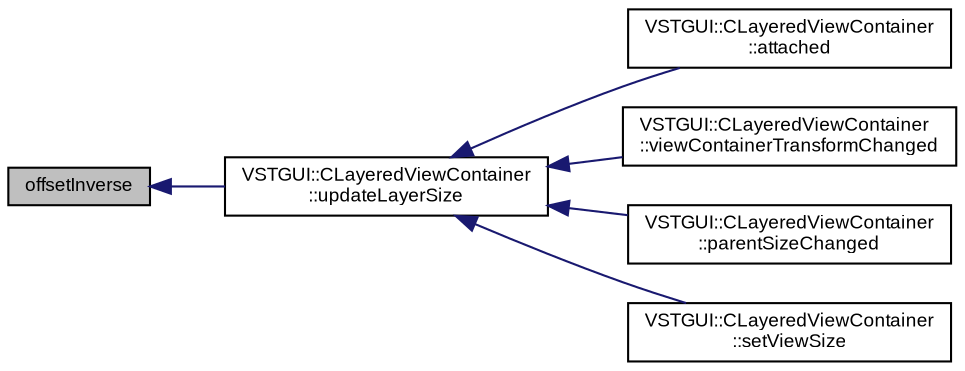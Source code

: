 digraph "offsetInverse"
{
  bgcolor="transparent";
  edge [fontname="Arial",fontsize="9",labelfontname="Arial",labelfontsize="9"];
  node [fontname="Arial",fontsize="9",shape=record];
  rankdir="LR";
  Node1 [label="offsetInverse",height=0.2,width=0.4,color="black", fillcolor="grey75", style="filled" fontcolor="black"];
  Node1 -> Node2 [dir="back",color="midnightblue",fontsize="9",style="solid",fontname="Arial"];
  Node2 [label="VSTGUI::CLayeredViewContainer\l::updateLayerSize",height=0.2,width=0.4,color="black",URL="$class_v_s_t_g_u_i_1_1_c_layered_view_container.html#a2b3a35e421b7abbc7b5a833ec1751aaa"];
  Node2 -> Node3 [dir="back",color="midnightblue",fontsize="9",style="solid",fontname="Arial"];
  Node3 [label="VSTGUI::CLayeredViewContainer\l::attached",height=0.2,width=0.4,color="black",URL="$class_v_s_t_g_u_i_1_1_c_layered_view_container.html#a80b16ccff7902bff173730d061e83c0b",tooltip="view is attached to a parent view "];
  Node2 -> Node4 [dir="back",color="midnightblue",fontsize="9",style="solid",fontname="Arial"];
  Node4 [label="VSTGUI::CLayeredViewContainer\l::viewContainerTransformChanged",height=0.2,width=0.4,color="black",URL="$class_v_s_t_g_u_i_1_1_c_layered_view_container.html#af80b80a3ff7ae938f7802b4500ca7ccb"];
  Node2 -> Node5 [dir="back",color="midnightblue",fontsize="9",style="solid",fontname="Arial"];
  Node5 [label="VSTGUI::CLayeredViewContainer\l::parentSizeChanged",height=0.2,width=0.4,color="black",URL="$class_v_s_t_g_u_i_1_1_c_layered_view_container.html#a2c74a100fe4ecff75d76053f446fd5bb",tooltip="notification that one of the views parent has changed its size "];
  Node2 -> Node6 [dir="back",color="midnightblue",fontsize="9",style="solid",fontname="Arial"];
  Node6 [label="VSTGUI::CLayeredViewContainer\l::setViewSize",height=0.2,width=0.4,color="black",URL="$class_v_s_t_g_u_i_1_1_c_layered_view_container.html#ada1ffb857aa147620f2d01522b37569d",tooltip="set views size "];
}
